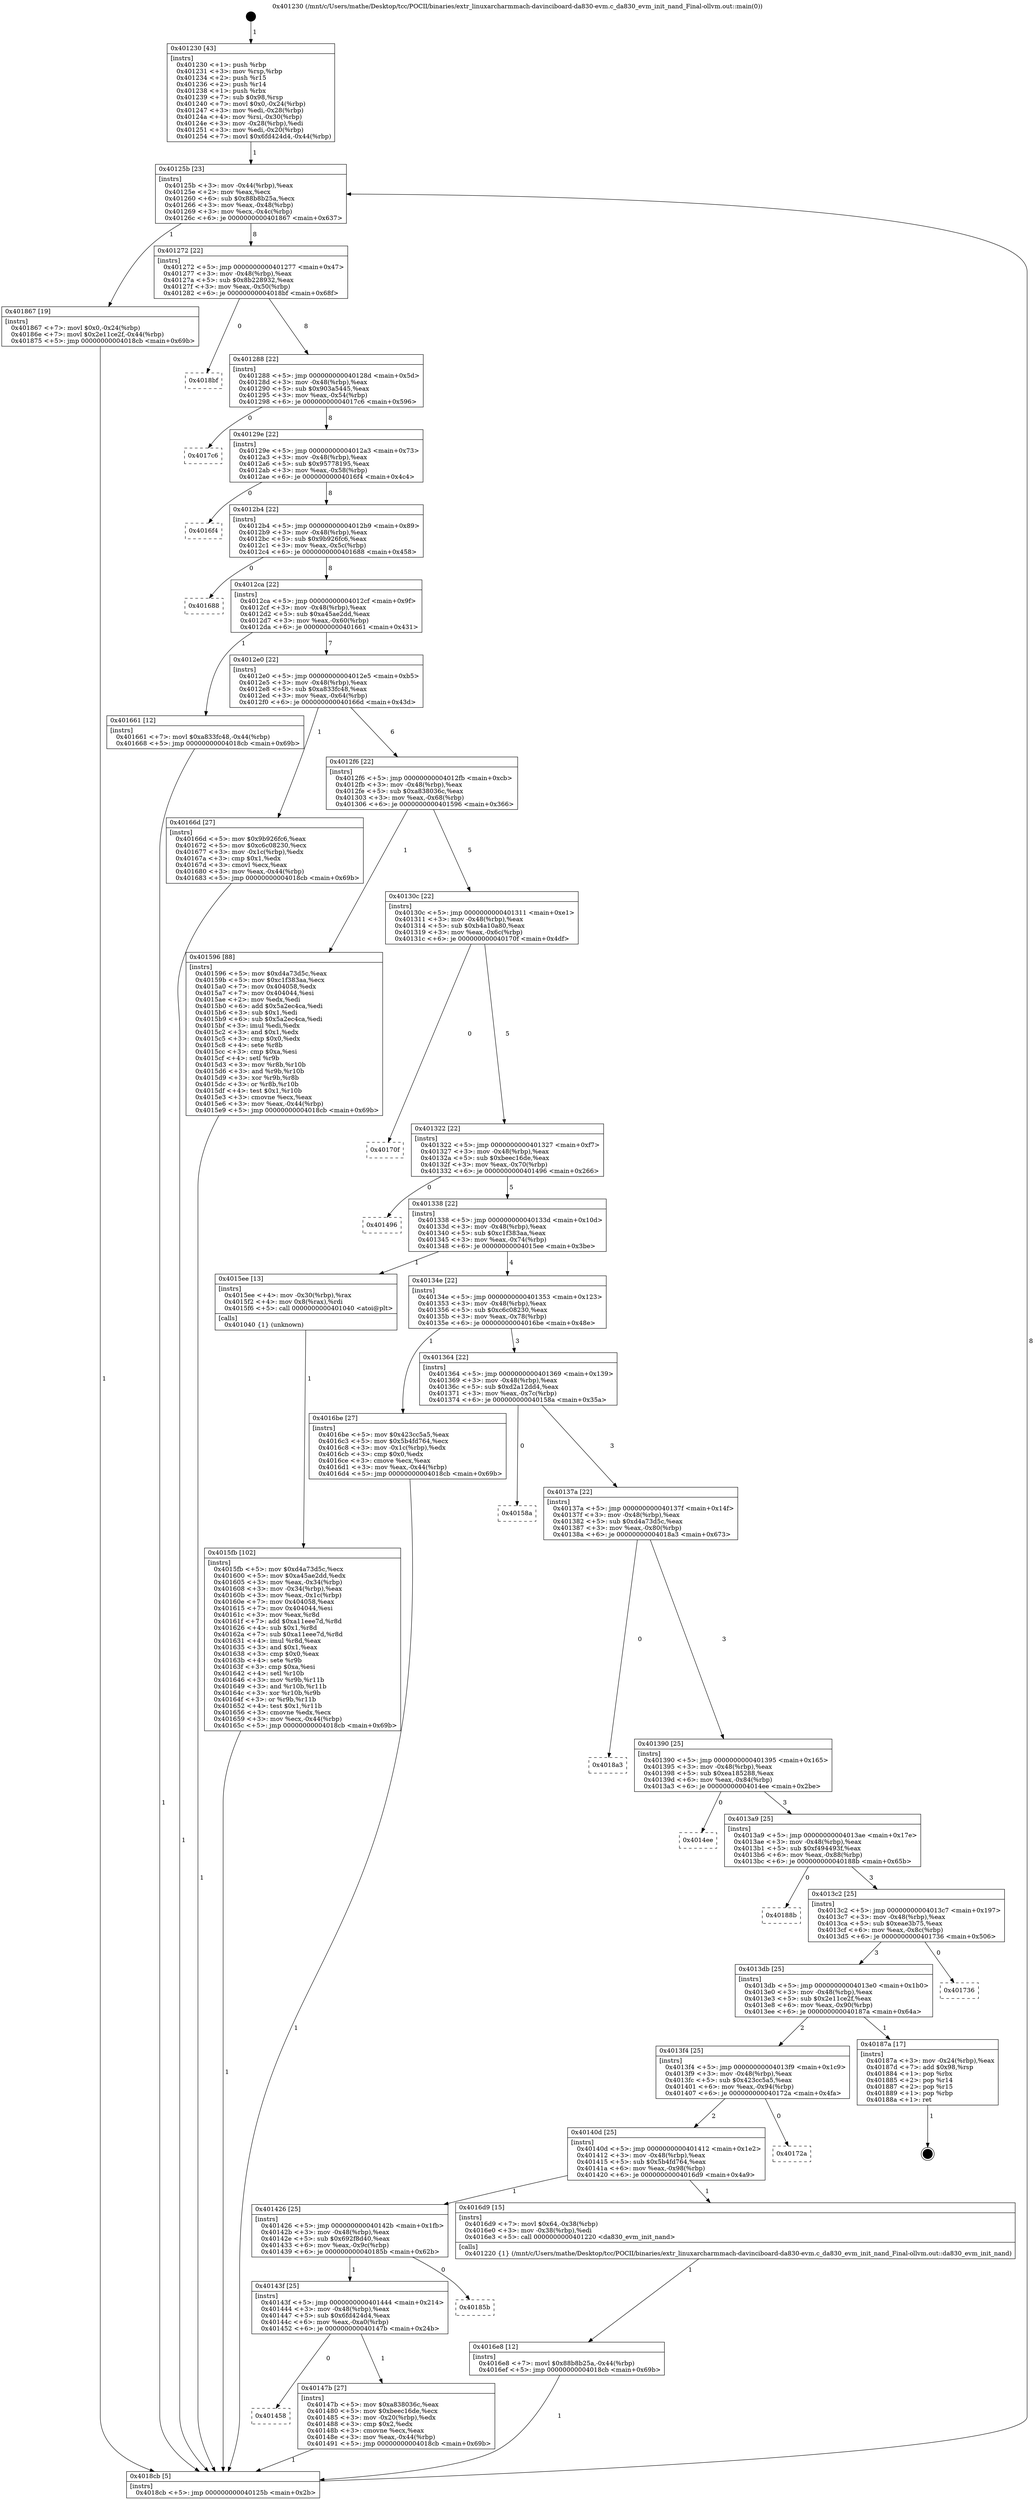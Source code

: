 digraph "0x401230" {
  label = "0x401230 (/mnt/c/Users/mathe/Desktop/tcc/POCII/binaries/extr_linuxarcharmmach-davinciboard-da830-evm.c_da830_evm_init_nand_Final-ollvm.out::main(0))"
  labelloc = "t"
  node[shape=record]

  Entry [label="",width=0.3,height=0.3,shape=circle,fillcolor=black,style=filled]
  "0x40125b" [label="{
     0x40125b [23]\l
     | [instrs]\l
     &nbsp;&nbsp;0x40125b \<+3\>: mov -0x44(%rbp),%eax\l
     &nbsp;&nbsp;0x40125e \<+2\>: mov %eax,%ecx\l
     &nbsp;&nbsp;0x401260 \<+6\>: sub $0x88b8b25a,%ecx\l
     &nbsp;&nbsp;0x401266 \<+3\>: mov %eax,-0x48(%rbp)\l
     &nbsp;&nbsp;0x401269 \<+3\>: mov %ecx,-0x4c(%rbp)\l
     &nbsp;&nbsp;0x40126c \<+6\>: je 0000000000401867 \<main+0x637\>\l
  }"]
  "0x401867" [label="{
     0x401867 [19]\l
     | [instrs]\l
     &nbsp;&nbsp;0x401867 \<+7\>: movl $0x0,-0x24(%rbp)\l
     &nbsp;&nbsp;0x40186e \<+7\>: movl $0x2e11ce2f,-0x44(%rbp)\l
     &nbsp;&nbsp;0x401875 \<+5\>: jmp 00000000004018cb \<main+0x69b\>\l
  }"]
  "0x401272" [label="{
     0x401272 [22]\l
     | [instrs]\l
     &nbsp;&nbsp;0x401272 \<+5\>: jmp 0000000000401277 \<main+0x47\>\l
     &nbsp;&nbsp;0x401277 \<+3\>: mov -0x48(%rbp),%eax\l
     &nbsp;&nbsp;0x40127a \<+5\>: sub $0x8b228932,%eax\l
     &nbsp;&nbsp;0x40127f \<+3\>: mov %eax,-0x50(%rbp)\l
     &nbsp;&nbsp;0x401282 \<+6\>: je 00000000004018bf \<main+0x68f\>\l
  }"]
  Exit [label="",width=0.3,height=0.3,shape=circle,fillcolor=black,style=filled,peripheries=2]
  "0x4018bf" [label="{
     0x4018bf\l
  }", style=dashed]
  "0x401288" [label="{
     0x401288 [22]\l
     | [instrs]\l
     &nbsp;&nbsp;0x401288 \<+5\>: jmp 000000000040128d \<main+0x5d\>\l
     &nbsp;&nbsp;0x40128d \<+3\>: mov -0x48(%rbp),%eax\l
     &nbsp;&nbsp;0x401290 \<+5\>: sub $0x903a5445,%eax\l
     &nbsp;&nbsp;0x401295 \<+3\>: mov %eax,-0x54(%rbp)\l
     &nbsp;&nbsp;0x401298 \<+6\>: je 00000000004017c6 \<main+0x596\>\l
  }"]
  "0x4016e8" [label="{
     0x4016e8 [12]\l
     | [instrs]\l
     &nbsp;&nbsp;0x4016e8 \<+7\>: movl $0x88b8b25a,-0x44(%rbp)\l
     &nbsp;&nbsp;0x4016ef \<+5\>: jmp 00000000004018cb \<main+0x69b\>\l
  }"]
  "0x4017c6" [label="{
     0x4017c6\l
  }", style=dashed]
  "0x40129e" [label="{
     0x40129e [22]\l
     | [instrs]\l
     &nbsp;&nbsp;0x40129e \<+5\>: jmp 00000000004012a3 \<main+0x73\>\l
     &nbsp;&nbsp;0x4012a3 \<+3\>: mov -0x48(%rbp),%eax\l
     &nbsp;&nbsp;0x4012a6 \<+5\>: sub $0x95778195,%eax\l
     &nbsp;&nbsp;0x4012ab \<+3\>: mov %eax,-0x58(%rbp)\l
     &nbsp;&nbsp;0x4012ae \<+6\>: je 00000000004016f4 \<main+0x4c4\>\l
  }"]
  "0x4015fb" [label="{
     0x4015fb [102]\l
     | [instrs]\l
     &nbsp;&nbsp;0x4015fb \<+5\>: mov $0xd4a73d5c,%ecx\l
     &nbsp;&nbsp;0x401600 \<+5\>: mov $0xa45ae2dd,%edx\l
     &nbsp;&nbsp;0x401605 \<+3\>: mov %eax,-0x34(%rbp)\l
     &nbsp;&nbsp;0x401608 \<+3\>: mov -0x34(%rbp),%eax\l
     &nbsp;&nbsp;0x40160b \<+3\>: mov %eax,-0x1c(%rbp)\l
     &nbsp;&nbsp;0x40160e \<+7\>: mov 0x404058,%eax\l
     &nbsp;&nbsp;0x401615 \<+7\>: mov 0x404044,%esi\l
     &nbsp;&nbsp;0x40161c \<+3\>: mov %eax,%r8d\l
     &nbsp;&nbsp;0x40161f \<+7\>: add $0xa11eee7d,%r8d\l
     &nbsp;&nbsp;0x401626 \<+4\>: sub $0x1,%r8d\l
     &nbsp;&nbsp;0x40162a \<+7\>: sub $0xa11eee7d,%r8d\l
     &nbsp;&nbsp;0x401631 \<+4\>: imul %r8d,%eax\l
     &nbsp;&nbsp;0x401635 \<+3\>: and $0x1,%eax\l
     &nbsp;&nbsp;0x401638 \<+3\>: cmp $0x0,%eax\l
     &nbsp;&nbsp;0x40163b \<+4\>: sete %r9b\l
     &nbsp;&nbsp;0x40163f \<+3\>: cmp $0xa,%esi\l
     &nbsp;&nbsp;0x401642 \<+4\>: setl %r10b\l
     &nbsp;&nbsp;0x401646 \<+3\>: mov %r9b,%r11b\l
     &nbsp;&nbsp;0x401649 \<+3\>: and %r10b,%r11b\l
     &nbsp;&nbsp;0x40164c \<+3\>: xor %r10b,%r9b\l
     &nbsp;&nbsp;0x40164f \<+3\>: or %r9b,%r11b\l
     &nbsp;&nbsp;0x401652 \<+4\>: test $0x1,%r11b\l
     &nbsp;&nbsp;0x401656 \<+3\>: cmovne %edx,%ecx\l
     &nbsp;&nbsp;0x401659 \<+3\>: mov %ecx,-0x44(%rbp)\l
     &nbsp;&nbsp;0x40165c \<+5\>: jmp 00000000004018cb \<main+0x69b\>\l
  }"]
  "0x4016f4" [label="{
     0x4016f4\l
  }", style=dashed]
  "0x4012b4" [label="{
     0x4012b4 [22]\l
     | [instrs]\l
     &nbsp;&nbsp;0x4012b4 \<+5\>: jmp 00000000004012b9 \<main+0x89\>\l
     &nbsp;&nbsp;0x4012b9 \<+3\>: mov -0x48(%rbp),%eax\l
     &nbsp;&nbsp;0x4012bc \<+5\>: sub $0x9b926fc6,%eax\l
     &nbsp;&nbsp;0x4012c1 \<+3\>: mov %eax,-0x5c(%rbp)\l
     &nbsp;&nbsp;0x4012c4 \<+6\>: je 0000000000401688 \<main+0x458\>\l
  }"]
  "0x401230" [label="{
     0x401230 [43]\l
     | [instrs]\l
     &nbsp;&nbsp;0x401230 \<+1\>: push %rbp\l
     &nbsp;&nbsp;0x401231 \<+3\>: mov %rsp,%rbp\l
     &nbsp;&nbsp;0x401234 \<+2\>: push %r15\l
     &nbsp;&nbsp;0x401236 \<+2\>: push %r14\l
     &nbsp;&nbsp;0x401238 \<+1\>: push %rbx\l
     &nbsp;&nbsp;0x401239 \<+7\>: sub $0x98,%rsp\l
     &nbsp;&nbsp;0x401240 \<+7\>: movl $0x0,-0x24(%rbp)\l
     &nbsp;&nbsp;0x401247 \<+3\>: mov %edi,-0x28(%rbp)\l
     &nbsp;&nbsp;0x40124a \<+4\>: mov %rsi,-0x30(%rbp)\l
     &nbsp;&nbsp;0x40124e \<+3\>: mov -0x28(%rbp),%edi\l
     &nbsp;&nbsp;0x401251 \<+3\>: mov %edi,-0x20(%rbp)\l
     &nbsp;&nbsp;0x401254 \<+7\>: movl $0x6fd424d4,-0x44(%rbp)\l
  }"]
  "0x401688" [label="{
     0x401688\l
  }", style=dashed]
  "0x4012ca" [label="{
     0x4012ca [22]\l
     | [instrs]\l
     &nbsp;&nbsp;0x4012ca \<+5\>: jmp 00000000004012cf \<main+0x9f\>\l
     &nbsp;&nbsp;0x4012cf \<+3\>: mov -0x48(%rbp),%eax\l
     &nbsp;&nbsp;0x4012d2 \<+5\>: sub $0xa45ae2dd,%eax\l
     &nbsp;&nbsp;0x4012d7 \<+3\>: mov %eax,-0x60(%rbp)\l
     &nbsp;&nbsp;0x4012da \<+6\>: je 0000000000401661 \<main+0x431\>\l
  }"]
  "0x4018cb" [label="{
     0x4018cb [5]\l
     | [instrs]\l
     &nbsp;&nbsp;0x4018cb \<+5\>: jmp 000000000040125b \<main+0x2b\>\l
  }"]
  "0x401661" [label="{
     0x401661 [12]\l
     | [instrs]\l
     &nbsp;&nbsp;0x401661 \<+7\>: movl $0xa833fc48,-0x44(%rbp)\l
     &nbsp;&nbsp;0x401668 \<+5\>: jmp 00000000004018cb \<main+0x69b\>\l
  }"]
  "0x4012e0" [label="{
     0x4012e0 [22]\l
     | [instrs]\l
     &nbsp;&nbsp;0x4012e0 \<+5\>: jmp 00000000004012e5 \<main+0xb5\>\l
     &nbsp;&nbsp;0x4012e5 \<+3\>: mov -0x48(%rbp),%eax\l
     &nbsp;&nbsp;0x4012e8 \<+5\>: sub $0xa833fc48,%eax\l
     &nbsp;&nbsp;0x4012ed \<+3\>: mov %eax,-0x64(%rbp)\l
     &nbsp;&nbsp;0x4012f0 \<+6\>: je 000000000040166d \<main+0x43d\>\l
  }"]
  "0x401458" [label="{
     0x401458\l
  }", style=dashed]
  "0x40166d" [label="{
     0x40166d [27]\l
     | [instrs]\l
     &nbsp;&nbsp;0x40166d \<+5\>: mov $0x9b926fc6,%eax\l
     &nbsp;&nbsp;0x401672 \<+5\>: mov $0xc6c08230,%ecx\l
     &nbsp;&nbsp;0x401677 \<+3\>: mov -0x1c(%rbp),%edx\l
     &nbsp;&nbsp;0x40167a \<+3\>: cmp $0x1,%edx\l
     &nbsp;&nbsp;0x40167d \<+3\>: cmovl %ecx,%eax\l
     &nbsp;&nbsp;0x401680 \<+3\>: mov %eax,-0x44(%rbp)\l
     &nbsp;&nbsp;0x401683 \<+5\>: jmp 00000000004018cb \<main+0x69b\>\l
  }"]
  "0x4012f6" [label="{
     0x4012f6 [22]\l
     | [instrs]\l
     &nbsp;&nbsp;0x4012f6 \<+5\>: jmp 00000000004012fb \<main+0xcb\>\l
     &nbsp;&nbsp;0x4012fb \<+3\>: mov -0x48(%rbp),%eax\l
     &nbsp;&nbsp;0x4012fe \<+5\>: sub $0xa838036c,%eax\l
     &nbsp;&nbsp;0x401303 \<+3\>: mov %eax,-0x68(%rbp)\l
     &nbsp;&nbsp;0x401306 \<+6\>: je 0000000000401596 \<main+0x366\>\l
  }"]
  "0x40147b" [label="{
     0x40147b [27]\l
     | [instrs]\l
     &nbsp;&nbsp;0x40147b \<+5\>: mov $0xa838036c,%eax\l
     &nbsp;&nbsp;0x401480 \<+5\>: mov $0xbeec16de,%ecx\l
     &nbsp;&nbsp;0x401485 \<+3\>: mov -0x20(%rbp),%edx\l
     &nbsp;&nbsp;0x401488 \<+3\>: cmp $0x2,%edx\l
     &nbsp;&nbsp;0x40148b \<+3\>: cmovne %ecx,%eax\l
     &nbsp;&nbsp;0x40148e \<+3\>: mov %eax,-0x44(%rbp)\l
     &nbsp;&nbsp;0x401491 \<+5\>: jmp 00000000004018cb \<main+0x69b\>\l
  }"]
  "0x401596" [label="{
     0x401596 [88]\l
     | [instrs]\l
     &nbsp;&nbsp;0x401596 \<+5\>: mov $0xd4a73d5c,%eax\l
     &nbsp;&nbsp;0x40159b \<+5\>: mov $0xc1f383aa,%ecx\l
     &nbsp;&nbsp;0x4015a0 \<+7\>: mov 0x404058,%edx\l
     &nbsp;&nbsp;0x4015a7 \<+7\>: mov 0x404044,%esi\l
     &nbsp;&nbsp;0x4015ae \<+2\>: mov %edx,%edi\l
     &nbsp;&nbsp;0x4015b0 \<+6\>: add $0x5a2ec4ca,%edi\l
     &nbsp;&nbsp;0x4015b6 \<+3\>: sub $0x1,%edi\l
     &nbsp;&nbsp;0x4015b9 \<+6\>: sub $0x5a2ec4ca,%edi\l
     &nbsp;&nbsp;0x4015bf \<+3\>: imul %edi,%edx\l
     &nbsp;&nbsp;0x4015c2 \<+3\>: and $0x1,%edx\l
     &nbsp;&nbsp;0x4015c5 \<+3\>: cmp $0x0,%edx\l
     &nbsp;&nbsp;0x4015c8 \<+4\>: sete %r8b\l
     &nbsp;&nbsp;0x4015cc \<+3\>: cmp $0xa,%esi\l
     &nbsp;&nbsp;0x4015cf \<+4\>: setl %r9b\l
     &nbsp;&nbsp;0x4015d3 \<+3\>: mov %r8b,%r10b\l
     &nbsp;&nbsp;0x4015d6 \<+3\>: and %r9b,%r10b\l
     &nbsp;&nbsp;0x4015d9 \<+3\>: xor %r9b,%r8b\l
     &nbsp;&nbsp;0x4015dc \<+3\>: or %r8b,%r10b\l
     &nbsp;&nbsp;0x4015df \<+4\>: test $0x1,%r10b\l
     &nbsp;&nbsp;0x4015e3 \<+3\>: cmovne %ecx,%eax\l
     &nbsp;&nbsp;0x4015e6 \<+3\>: mov %eax,-0x44(%rbp)\l
     &nbsp;&nbsp;0x4015e9 \<+5\>: jmp 00000000004018cb \<main+0x69b\>\l
  }"]
  "0x40130c" [label="{
     0x40130c [22]\l
     | [instrs]\l
     &nbsp;&nbsp;0x40130c \<+5\>: jmp 0000000000401311 \<main+0xe1\>\l
     &nbsp;&nbsp;0x401311 \<+3\>: mov -0x48(%rbp),%eax\l
     &nbsp;&nbsp;0x401314 \<+5\>: sub $0xb4a10a80,%eax\l
     &nbsp;&nbsp;0x401319 \<+3\>: mov %eax,-0x6c(%rbp)\l
     &nbsp;&nbsp;0x40131c \<+6\>: je 000000000040170f \<main+0x4df\>\l
  }"]
  "0x40143f" [label="{
     0x40143f [25]\l
     | [instrs]\l
     &nbsp;&nbsp;0x40143f \<+5\>: jmp 0000000000401444 \<main+0x214\>\l
     &nbsp;&nbsp;0x401444 \<+3\>: mov -0x48(%rbp),%eax\l
     &nbsp;&nbsp;0x401447 \<+5\>: sub $0x6fd424d4,%eax\l
     &nbsp;&nbsp;0x40144c \<+6\>: mov %eax,-0xa0(%rbp)\l
     &nbsp;&nbsp;0x401452 \<+6\>: je 000000000040147b \<main+0x24b\>\l
  }"]
  "0x40170f" [label="{
     0x40170f\l
  }", style=dashed]
  "0x401322" [label="{
     0x401322 [22]\l
     | [instrs]\l
     &nbsp;&nbsp;0x401322 \<+5\>: jmp 0000000000401327 \<main+0xf7\>\l
     &nbsp;&nbsp;0x401327 \<+3\>: mov -0x48(%rbp),%eax\l
     &nbsp;&nbsp;0x40132a \<+5\>: sub $0xbeec16de,%eax\l
     &nbsp;&nbsp;0x40132f \<+3\>: mov %eax,-0x70(%rbp)\l
     &nbsp;&nbsp;0x401332 \<+6\>: je 0000000000401496 \<main+0x266\>\l
  }"]
  "0x40185b" [label="{
     0x40185b\l
  }", style=dashed]
  "0x401496" [label="{
     0x401496\l
  }", style=dashed]
  "0x401338" [label="{
     0x401338 [22]\l
     | [instrs]\l
     &nbsp;&nbsp;0x401338 \<+5\>: jmp 000000000040133d \<main+0x10d\>\l
     &nbsp;&nbsp;0x40133d \<+3\>: mov -0x48(%rbp),%eax\l
     &nbsp;&nbsp;0x401340 \<+5\>: sub $0xc1f383aa,%eax\l
     &nbsp;&nbsp;0x401345 \<+3\>: mov %eax,-0x74(%rbp)\l
     &nbsp;&nbsp;0x401348 \<+6\>: je 00000000004015ee \<main+0x3be\>\l
  }"]
  "0x401426" [label="{
     0x401426 [25]\l
     | [instrs]\l
     &nbsp;&nbsp;0x401426 \<+5\>: jmp 000000000040142b \<main+0x1fb\>\l
     &nbsp;&nbsp;0x40142b \<+3\>: mov -0x48(%rbp),%eax\l
     &nbsp;&nbsp;0x40142e \<+5\>: sub $0x692f8d40,%eax\l
     &nbsp;&nbsp;0x401433 \<+6\>: mov %eax,-0x9c(%rbp)\l
     &nbsp;&nbsp;0x401439 \<+6\>: je 000000000040185b \<main+0x62b\>\l
  }"]
  "0x4015ee" [label="{
     0x4015ee [13]\l
     | [instrs]\l
     &nbsp;&nbsp;0x4015ee \<+4\>: mov -0x30(%rbp),%rax\l
     &nbsp;&nbsp;0x4015f2 \<+4\>: mov 0x8(%rax),%rdi\l
     &nbsp;&nbsp;0x4015f6 \<+5\>: call 0000000000401040 \<atoi@plt\>\l
     | [calls]\l
     &nbsp;&nbsp;0x401040 \{1\} (unknown)\l
  }"]
  "0x40134e" [label="{
     0x40134e [22]\l
     | [instrs]\l
     &nbsp;&nbsp;0x40134e \<+5\>: jmp 0000000000401353 \<main+0x123\>\l
     &nbsp;&nbsp;0x401353 \<+3\>: mov -0x48(%rbp),%eax\l
     &nbsp;&nbsp;0x401356 \<+5\>: sub $0xc6c08230,%eax\l
     &nbsp;&nbsp;0x40135b \<+3\>: mov %eax,-0x78(%rbp)\l
     &nbsp;&nbsp;0x40135e \<+6\>: je 00000000004016be \<main+0x48e\>\l
  }"]
  "0x4016d9" [label="{
     0x4016d9 [15]\l
     | [instrs]\l
     &nbsp;&nbsp;0x4016d9 \<+7\>: movl $0x64,-0x38(%rbp)\l
     &nbsp;&nbsp;0x4016e0 \<+3\>: mov -0x38(%rbp),%edi\l
     &nbsp;&nbsp;0x4016e3 \<+5\>: call 0000000000401220 \<da830_evm_init_nand\>\l
     | [calls]\l
     &nbsp;&nbsp;0x401220 \{1\} (/mnt/c/Users/mathe/Desktop/tcc/POCII/binaries/extr_linuxarcharmmach-davinciboard-da830-evm.c_da830_evm_init_nand_Final-ollvm.out::da830_evm_init_nand)\l
  }"]
  "0x4016be" [label="{
     0x4016be [27]\l
     | [instrs]\l
     &nbsp;&nbsp;0x4016be \<+5\>: mov $0x423cc5a5,%eax\l
     &nbsp;&nbsp;0x4016c3 \<+5\>: mov $0x5b4fd764,%ecx\l
     &nbsp;&nbsp;0x4016c8 \<+3\>: mov -0x1c(%rbp),%edx\l
     &nbsp;&nbsp;0x4016cb \<+3\>: cmp $0x0,%edx\l
     &nbsp;&nbsp;0x4016ce \<+3\>: cmove %ecx,%eax\l
     &nbsp;&nbsp;0x4016d1 \<+3\>: mov %eax,-0x44(%rbp)\l
     &nbsp;&nbsp;0x4016d4 \<+5\>: jmp 00000000004018cb \<main+0x69b\>\l
  }"]
  "0x401364" [label="{
     0x401364 [22]\l
     | [instrs]\l
     &nbsp;&nbsp;0x401364 \<+5\>: jmp 0000000000401369 \<main+0x139\>\l
     &nbsp;&nbsp;0x401369 \<+3\>: mov -0x48(%rbp),%eax\l
     &nbsp;&nbsp;0x40136c \<+5\>: sub $0xd2a12dd4,%eax\l
     &nbsp;&nbsp;0x401371 \<+3\>: mov %eax,-0x7c(%rbp)\l
     &nbsp;&nbsp;0x401374 \<+6\>: je 000000000040158a \<main+0x35a\>\l
  }"]
  "0x40140d" [label="{
     0x40140d [25]\l
     | [instrs]\l
     &nbsp;&nbsp;0x40140d \<+5\>: jmp 0000000000401412 \<main+0x1e2\>\l
     &nbsp;&nbsp;0x401412 \<+3\>: mov -0x48(%rbp),%eax\l
     &nbsp;&nbsp;0x401415 \<+5\>: sub $0x5b4fd764,%eax\l
     &nbsp;&nbsp;0x40141a \<+6\>: mov %eax,-0x98(%rbp)\l
     &nbsp;&nbsp;0x401420 \<+6\>: je 00000000004016d9 \<main+0x4a9\>\l
  }"]
  "0x40158a" [label="{
     0x40158a\l
  }", style=dashed]
  "0x40137a" [label="{
     0x40137a [22]\l
     | [instrs]\l
     &nbsp;&nbsp;0x40137a \<+5\>: jmp 000000000040137f \<main+0x14f\>\l
     &nbsp;&nbsp;0x40137f \<+3\>: mov -0x48(%rbp),%eax\l
     &nbsp;&nbsp;0x401382 \<+5\>: sub $0xd4a73d5c,%eax\l
     &nbsp;&nbsp;0x401387 \<+3\>: mov %eax,-0x80(%rbp)\l
     &nbsp;&nbsp;0x40138a \<+6\>: je 00000000004018a3 \<main+0x673\>\l
  }"]
  "0x40172a" [label="{
     0x40172a\l
  }", style=dashed]
  "0x4018a3" [label="{
     0x4018a3\l
  }", style=dashed]
  "0x401390" [label="{
     0x401390 [25]\l
     | [instrs]\l
     &nbsp;&nbsp;0x401390 \<+5\>: jmp 0000000000401395 \<main+0x165\>\l
     &nbsp;&nbsp;0x401395 \<+3\>: mov -0x48(%rbp),%eax\l
     &nbsp;&nbsp;0x401398 \<+5\>: sub $0xea185288,%eax\l
     &nbsp;&nbsp;0x40139d \<+6\>: mov %eax,-0x84(%rbp)\l
     &nbsp;&nbsp;0x4013a3 \<+6\>: je 00000000004014ee \<main+0x2be\>\l
  }"]
  "0x4013f4" [label="{
     0x4013f4 [25]\l
     | [instrs]\l
     &nbsp;&nbsp;0x4013f4 \<+5\>: jmp 00000000004013f9 \<main+0x1c9\>\l
     &nbsp;&nbsp;0x4013f9 \<+3\>: mov -0x48(%rbp),%eax\l
     &nbsp;&nbsp;0x4013fc \<+5\>: sub $0x423cc5a5,%eax\l
     &nbsp;&nbsp;0x401401 \<+6\>: mov %eax,-0x94(%rbp)\l
     &nbsp;&nbsp;0x401407 \<+6\>: je 000000000040172a \<main+0x4fa\>\l
  }"]
  "0x4014ee" [label="{
     0x4014ee\l
  }", style=dashed]
  "0x4013a9" [label="{
     0x4013a9 [25]\l
     | [instrs]\l
     &nbsp;&nbsp;0x4013a9 \<+5\>: jmp 00000000004013ae \<main+0x17e\>\l
     &nbsp;&nbsp;0x4013ae \<+3\>: mov -0x48(%rbp),%eax\l
     &nbsp;&nbsp;0x4013b1 \<+5\>: sub $0xf494493f,%eax\l
     &nbsp;&nbsp;0x4013b6 \<+6\>: mov %eax,-0x88(%rbp)\l
     &nbsp;&nbsp;0x4013bc \<+6\>: je 000000000040188b \<main+0x65b\>\l
  }"]
  "0x40187a" [label="{
     0x40187a [17]\l
     | [instrs]\l
     &nbsp;&nbsp;0x40187a \<+3\>: mov -0x24(%rbp),%eax\l
     &nbsp;&nbsp;0x40187d \<+7\>: add $0x98,%rsp\l
     &nbsp;&nbsp;0x401884 \<+1\>: pop %rbx\l
     &nbsp;&nbsp;0x401885 \<+2\>: pop %r14\l
     &nbsp;&nbsp;0x401887 \<+2\>: pop %r15\l
     &nbsp;&nbsp;0x401889 \<+1\>: pop %rbp\l
     &nbsp;&nbsp;0x40188a \<+1\>: ret\l
  }"]
  "0x40188b" [label="{
     0x40188b\l
  }", style=dashed]
  "0x4013c2" [label="{
     0x4013c2 [25]\l
     | [instrs]\l
     &nbsp;&nbsp;0x4013c2 \<+5\>: jmp 00000000004013c7 \<main+0x197\>\l
     &nbsp;&nbsp;0x4013c7 \<+3\>: mov -0x48(%rbp),%eax\l
     &nbsp;&nbsp;0x4013ca \<+5\>: sub $0xeae3b75,%eax\l
     &nbsp;&nbsp;0x4013cf \<+6\>: mov %eax,-0x8c(%rbp)\l
     &nbsp;&nbsp;0x4013d5 \<+6\>: je 0000000000401736 \<main+0x506\>\l
  }"]
  "0x4013db" [label="{
     0x4013db [25]\l
     | [instrs]\l
     &nbsp;&nbsp;0x4013db \<+5\>: jmp 00000000004013e0 \<main+0x1b0\>\l
     &nbsp;&nbsp;0x4013e0 \<+3\>: mov -0x48(%rbp),%eax\l
     &nbsp;&nbsp;0x4013e3 \<+5\>: sub $0x2e11ce2f,%eax\l
     &nbsp;&nbsp;0x4013e8 \<+6\>: mov %eax,-0x90(%rbp)\l
     &nbsp;&nbsp;0x4013ee \<+6\>: je 000000000040187a \<main+0x64a\>\l
  }"]
  "0x401736" [label="{
     0x401736\l
  }", style=dashed]
  Entry -> "0x401230" [label=" 1"]
  "0x40125b" -> "0x401867" [label=" 1"]
  "0x40125b" -> "0x401272" [label=" 8"]
  "0x40187a" -> Exit [label=" 1"]
  "0x401272" -> "0x4018bf" [label=" 0"]
  "0x401272" -> "0x401288" [label=" 8"]
  "0x401867" -> "0x4018cb" [label=" 1"]
  "0x401288" -> "0x4017c6" [label=" 0"]
  "0x401288" -> "0x40129e" [label=" 8"]
  "0x4016e8" -> "0x4018cb" [label=" 1"]
  "0x40129e" -> "0x4016f4" [label=" 0"]
  "0x40129e" -> "0x4012b4" [label=" 8"]
  "0x4016d9" -> "0x4016e8" [label=" 1"]
  "0x4012b4" -> "0x401688" [label=" 0"]
  "0x4012b4" -> "0x4012ca" [label=" 8"]
  "0x4016be" -> "0x4018cb" [label=" 1"]
  "0x4012ca" -> "0x401661" [label=" 1"]
  "0x4012ca" -> "0x4012e0" [label=" 7"]
  "0x40166d" -> "0x4018cb" [label=" 1"]
  "0x4012e0" -> "0x40166d" [label=" 1"]
  "0x4012e0" -> "0x4012f6" [label=" 6"]
  "0x401661" -> "0x4018cb" [label=" 1"]
  "0x4012f6" -> "0x401596" [label=" 1"]
  "0x4012f6" -> "0x40130c" [label=" 5"]
  "0x4015fb" -> "0x4018cb" [label=" 1"]
  "0x40130c" -> "0x40170f" [label=" 0"]
  "0x40130c" -> "0x401322" [label=" 5"]
  "0x401596" -> "0x4018cb" [label=" 1"]
  "0x401322" -> "0x401496" [label=" 0"]
  "0x401322" -> "0x401338" [label=" 5"]
  "0x4018cb" -> "0x40125b" [label=" 8"]
  "0x401338" -> "0x4015ee" [label=" 1"]
  "0x401338" -> "0x40134e" [label=" 4"]
  "0x40147b" -> "0x4018cb" [label=" 1"]
  "0x40134e" -> "0x4016be" [label=" 1"]
  "0x40134e" -> "0x401364" [label=" 3"]
  "0x40143f" -> "0x401458" [label=" 0"]
  "0x401364" -> "0x40158a" [label=" 0"]
  "0x401364" -> "0x40137a" [label=" 3"]
  "0x4015ee" -> "0x4015fb" [label=" 1"]
  "0x40137a" -> "0x4018a3" [label=" 0"]
  "0x40137a" -> "0x401390" [label=" 3"]
  "0x401426" -> "0x40143f" [label=" 1"]
  "0x401390" -> "0x4014ee" [label=" 0"]
  "0x401390" -> "0x4013a9" [label=" 3"]
  "0x401230" -> "0x40125b" [label=" 1"]
  "0x4013a9" -> "0x40188b" [label=" 0"]
  "0x4013a9" -> "0x4013c2" [label=" 3"]
  "0x40140d" -> "0x401426" [label=" 1"]
  "0x4013c2" -> "0x401736" [label=" 0"]
  "0x4013c2" -> "0x4013db" [label=" 3"]
  "0x40140d" -> "0x4016d9" [label=" 1"]
  "0x4013db" -> "0x40187a" [label=" 1"]
  "0x4013db" -> "0x4013f4" [label=" 2"]
  "0x401426" -> "0x40185b" [label=" 0"]
  "0x4013f4" -> "0x40172a" [label=" 0"]
  "0x4013f4" -> "0x40140d" [label=" 2"]
  "0x40143f" -> "0x40147b" [label=" 1"]
}

